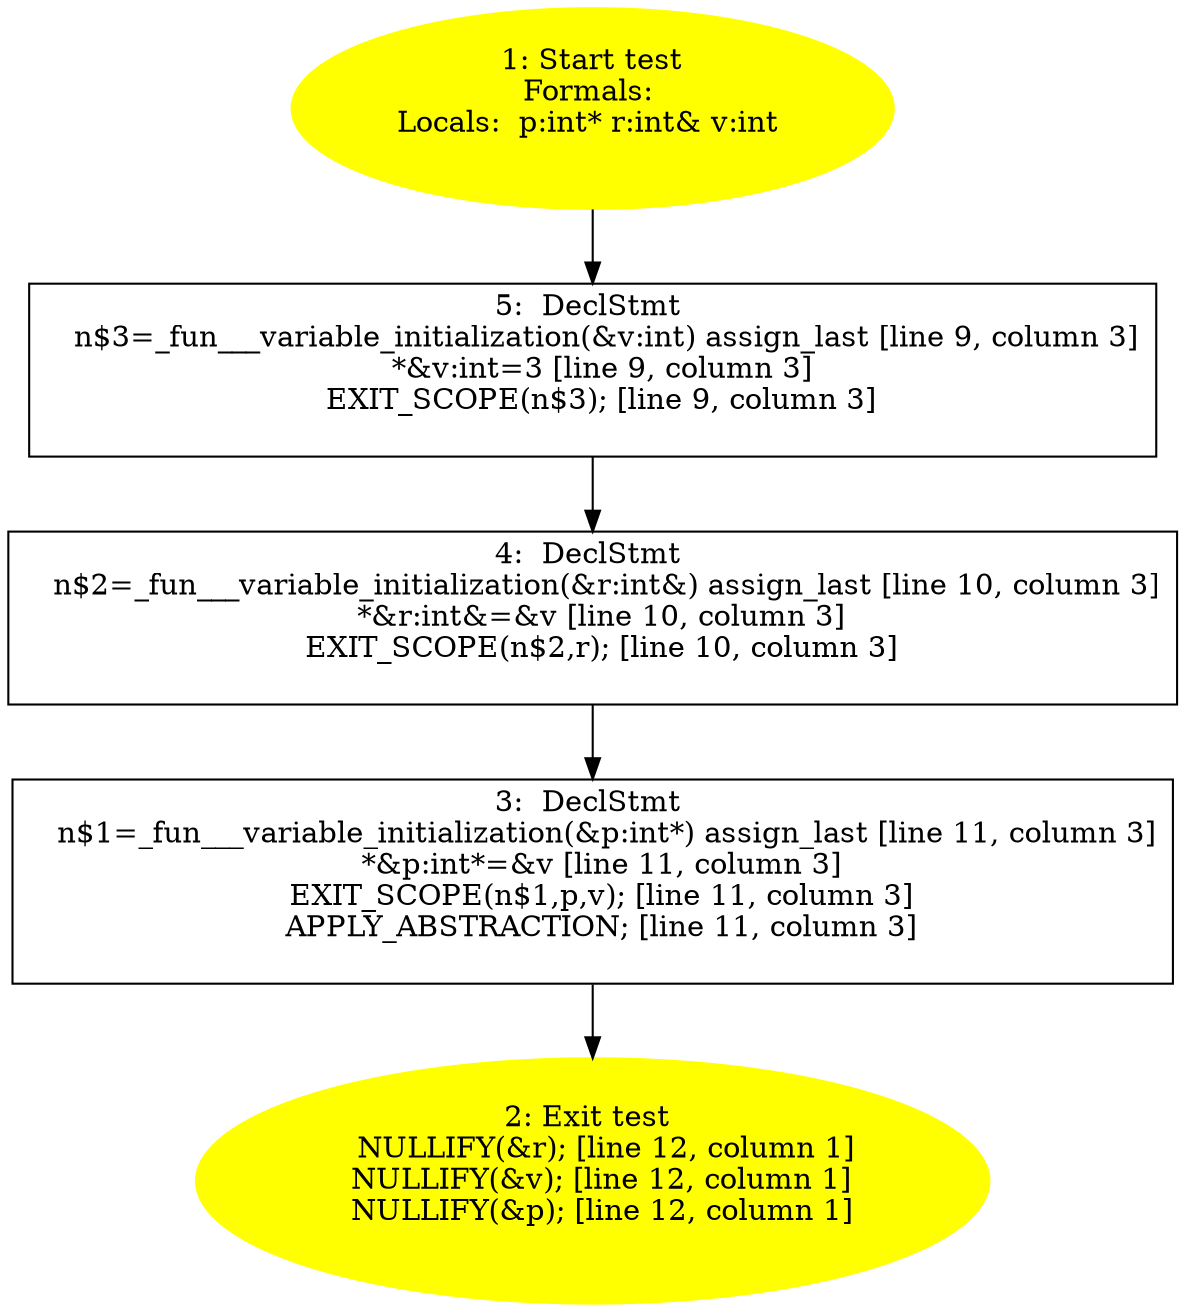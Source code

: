 /* @generated */
digraph cfg {
"test#18241244337164948030.afc14f193ad97442f67ac7183be789bc_1" [label="1: Start test\nFormals: \nLocals:  p:int* r:int& v:int \n  " color=yellow style=filled]
	

	 "test#18241244337164948030.afc14f193ad97442f67ac7183be789bc_1" -> "test#18241244337164948030.afc14f193ad97442f67ac7183be789bc_5" ;
"test#18241244337164948030.afc14f193ad97442f67ac7183be789bc_2" [label="2: Exit test \n   NULLIFY(&r); [line 12, column 1]\n  NULLIFY(&v); [line 12, column 1]\n  NULLIFY(&p); [line 12, column 1]\n " color=yellow style=filled]
	

"test#18241244337164948030.afc14f193ad97442f67ac7183be789bc_3" [label="3:  DeclStmt \n   n$1=_fun___variable_initialization(&p:int*) assign_last [line 11, column 3]\n  *&p:int*=&v [line 11, column 3]\n  EXIT_SCOPE(n$1,p,v); [line 11, column 3]\n  APPLY_ABSTRACTION; [line 11, column 3]\n " shape="box"]
	

	 "test#18241244337164948030.afc14f193ad97442f67ac7183be789bc_3" -> "test#18241244337164948030.afc14f193ad97442f67ac7183be789bc_2" ;
"test#18241244337164948030.afc14f193ad97442f67ac7183be789bc_4" [label="4:  DeclStmt \n   n$2=_fun___variable_initialization(&r:int&) assign_last [line 10, column 3]\n  *&r:int&=&v [line 10, column 3]\n  EXIT_SCOPE(n$2,r); [line 10, column 3]\n " shape="box"]
	

	 "test#18241244337164948030.afc14f193ad97442f67ac7183be789bc_4" -> "test#18241244337164948030.afc14f193ad97442f67ac7183be789bc_3" ;
"test#18241244337164948030.afc14f193ad97442f67ac7183be789bc_5" [label="5:  DeclStmt \n   n$3=_fun___variable_initialization(&v:int) assign_last [line 9, column 3]\n  *&v:int=3 [line 9, column 3]\n  EXIT_SCOPE(n$3); [line 9, column 3]\n " shape="box"]
	

	 "test#18241244337164948030.afc14f193ad97442f67ac7183be789bc_5" -> "test#18241244337164948030.afc14f193ad97442f67ac7183be789bc_4" ;
}
